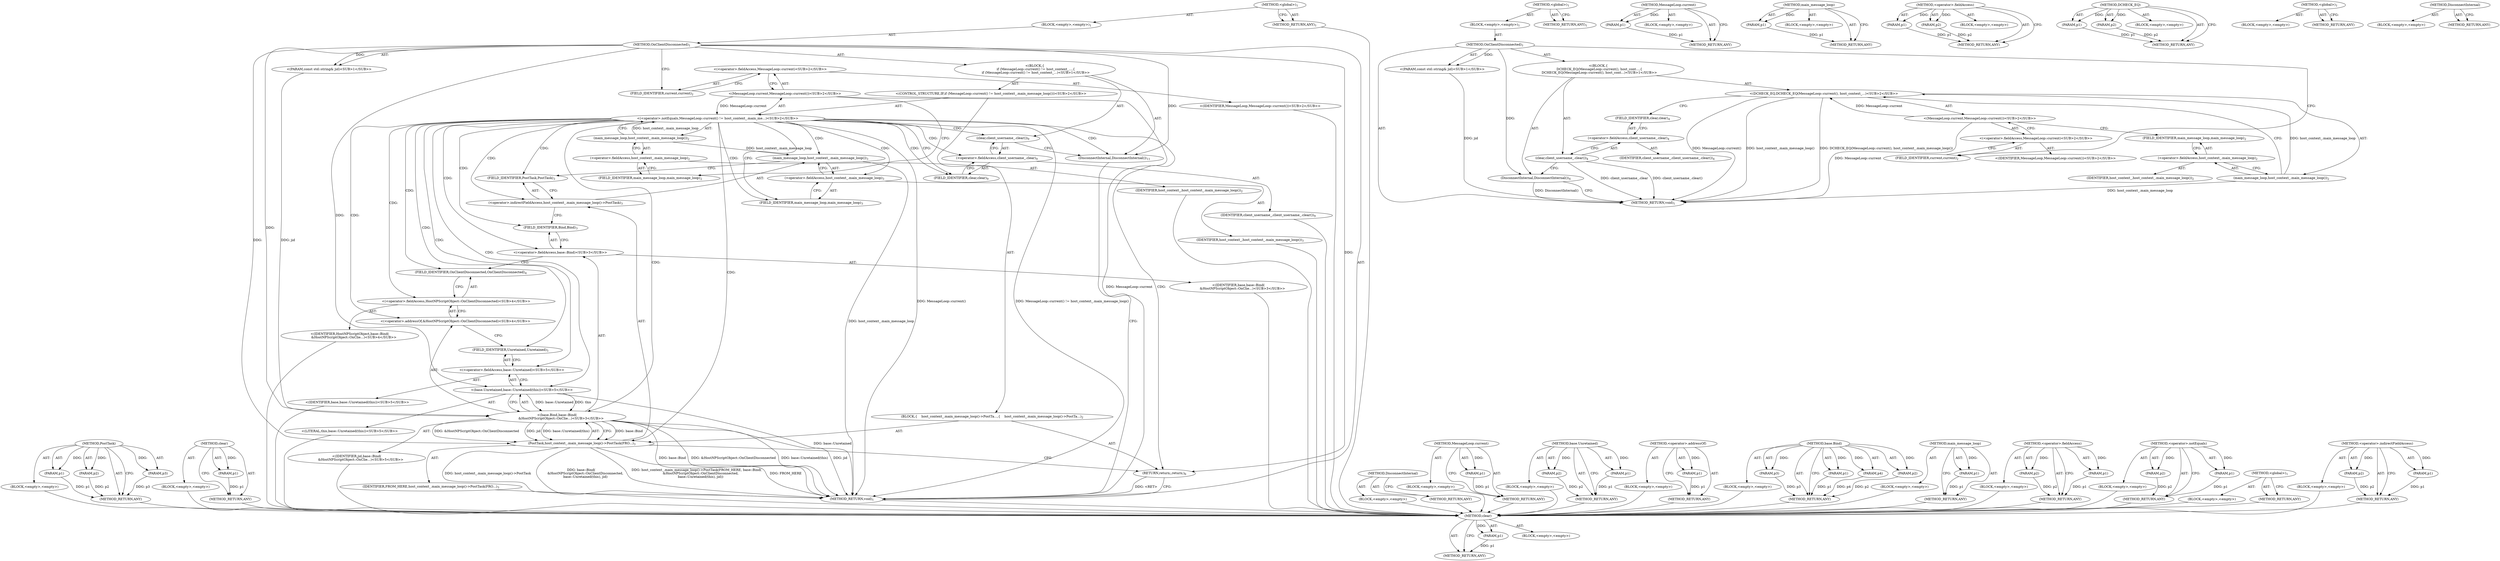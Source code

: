 digraph "&lt;operator&gt;.indirectFieldAccess" {
vulnerable_62 [label=<(METHOD,clear)>];
vulnerable_63 [label=<(PARAM,p1)>];
vulnerable_64 [label=<(BLOCK,&lt;empty&gt;,&lt;empty&gt;)>];
vulnerable_65 [label=<(METHOD_RETURN,ANY)>];
vulnerable_6 [label=<(METHOD,&lt;global&gt;)<SUB>1</SUB>>];
vulnerable_7 [label=<(BLOCK,&lt;empty&gt;,&lt;empty&gt;)<SUB>1</SUB>>];
vulnerable_8 [label=<(METHOD,OnClientDisconnected)<SUB>1</SUB>>];
vulnerable_9 [label="<(PARAM,const std::string&amp; jid)<SUB>1</SUB>>"];
vulnerable_10 [label="<(BLOCK,{
  DCHECK_EQ(MessageLoop::current(), host_cont...,{
  DCHECK_EQ(MessageLoop::current(), host_cont...)<SUB>1</SUB>>"];
vulnerable_11 [label="<(DCHECK_EQ,DCHECK_EQ(MessageLoop::current(), host_context_...)<SUB>2</SUB>>"];
vulnerable_12 [label="<(MessageLoop.current,MessageLoop::current())<SUB>2</SUB>>"];
vulnerable_13 [label="<(&lt;operator&gt;.fieldAccess,MessageLoop::current)<SUB>2</SUB>>"];
vulnerable_14 [label="<(IDENTIFIER,MessageLoop,MessageLoop::current())<SUB>2</SUB>>"];
vulnerable_15 [label=<(FIELD_IDENTIFIER,current,current)<SUB>2</SUB>>];
vulnerable_16 [label=<(main_message_loop,host_context_.main_message_loop())<SUB>2</SUB>>];
vulnerable_17 [label=<(&lt;operator&gt;.fieldAccess,host_context_.main_message_loop)<SUB>2</SUB>>];
vulnerable_18 [label=<(IDENTIFIER,host_context_,host_context_.main_message_loop())<SUB>2</SUB>>];
vulnerable_19 [label=<(FIELD_IDENTIFIER,main_message_loop,main_message_loop)<SUB>2</SUB>>];
vulnerable_20 [label=<(clear,client_username_.clear())<SUB>4</SUB>>];
vulnerable_21 [label=<(&lt;operator&gt;.fieldAccess,client_username_.clear)<SUB>4</SUB>>];
vulnerable_22 [label=<(IDENTIFIER,client_username_,client_username_.clear())<SUB>4</SUB>>];
vulnerable_23 [label=<(FIELD_IDENTIFIER,clear,clear)<SUB>4</SUB>>];
vulnerable_24 [label=<(DisconnectInternal,DisconnectInternal())<SUB>6</SUB>>];
vulnerable_25 [label=<(METHOD_RETURN,void)<SUB>1</SUB>>];
vulnerable_27 [label=<(METHOD_RETURN,ANY)<SUB>1</SUB>>];
vulnerable_49 [label=<(METHOD,MessageLoop.current)>];
vulnerable_50 [label=<(PARAM,p1)>];
vulnerable_51 [label=<(BLOCK,&lt;empty&gt;,&lt;empty&gt;)>];
vulnerable_52 [label=<(METHOD_RETURN,ANY)>];
vulnerable_58 [label=<(METHOD,main_message_loop)>];
vulnerable_59 [label=<(PARAM,p1)>];
vulnerable_60 [label=<(BLOCK,&lt;empty&gt;,&lt;empty&gt;)>];
vulnerable_61 [label=<(METHOD_RETURN,ANY)>];
vulnerable_53 [label=<(METHOD,&lt;operator&gt;.fieldAccess)>];
vulnerable_54 [label=<(PARAM,p1)>];
vulnerable_55 [label=<(PARAM,p2)>];
vulnerable_56 [label=<(BLOCK,&lt;empty&gt;,&lt;empty&gt;)>];
vulnerable_57 [label=<(METHOD_RETURN,ANY)>];
vulnerable_44 [label=<(METHOD,DCHECK_EQ)>];
vulnerable_45 [label=<(PARAM,p1)>];
vulnerable_46 [label=<(PARAM,p2)>];
vulnerable_47 [label=<(BLOCK,&lt;empty&gt;,&lt;empty&gt;)>];
vulnerable_48 [label=<(METHOD_RETURN,ANY)>];
vulnerable_38 [label=<(METHOD,&lt;global&gt;)<SUB>1</SUB>>];
vulnerable_39 [label=<(BLOCK,&lt;empty&gt;,&lt;empty&gt;)>];
vulnerable_40 [label=<(METHOD_RETURN,ANY)>];
vulnerable_66 [label=<(METHOD,DisconnectInternal)>];
vulnerable_67 [label=<(BLOCK,&lt;empty&gt;,&lt;empty&gt;)>];
vulnerable_68 [label=<(METHOD_RETURN,ANY)>];
fixed_87 [label=<(METHOD,PostTask)>];
fixed_88 [label=<(PARAM,p1)>];
fixed_89 [label=<(PARAM,p2)>];
fixed_90 [label=<(PARAM,p3)>];
fixed_91 [label=<(BLOCK,&lt;empty&gt;,&lt;empty&gt;)>];
fixed_92 [label=<(METHOD_RETURN,ANY)>];
fixed_114 [label=<(METHOD,clear)>];
fixed_115 [label=<(PARAM,p1)>];
fixed_116 [label=<(BLOCK,&lt;empty&gt;,&lt;empty&gt;)>];
fixed_117 [label=<(METHOD_RETURN,ANY)>];
fixed_6 [label=<(METHOD,&lt;global&gt;)<SUB>1</SUB>>];
fixed_7 [label=<(BLOCK,&lt;empty&gt;,&lt;empty&gt;)<SUB>1</SUB>>];
fixed_8 [label=<(METHOD,OnClientDisconnected)<SUB>1</SUB>>];
fixed_9 [label="<(PARAM,const std::string&amp; jid)<SUB>1</SUB>>"];
fixed_10 [label="<(BLOCK,{
  if (MessageLoop::current() != host_context_...,{
  if (MessageLoop::current() != host_context_...)<SUB>1</SUB>>"];
fixed_11 [label="<(CONTROL_STRUCTURE,IF,if (MessageLoop::current() != host_context_.main_message_loop()))<SUB>2</SUB>>"];
fixed_12 [label="<(&lt;operator&gt;.notEquals,MessageLoop::current() != host_context_.main_me...)<SUB>2</SUB>>"];
fixed_13 [label="<(MessageLoop.current,MessageLoop::current())<SUB>2</SUB>>"];
fixed_14 [label="<(&lt;operator&gt;.fieldAccess,MessageLoop::current)<SUB>2</SUB>>"];
fixed_15 [label="<(IDENTIFIER,MessageLoop,MessageLoop::current())<SUB>2</SUB>>"];
fixed_16 [label=<(FIELD_IDENTIFIER,current,current)<SUB>2</SUB>>];
fixed_17 [label=<(main_message_loop,host_context_.main_message_loop())<SUB>2</SUB>>];
fixed_18 [label=<(&lt;operator&gt;.fieldAccess,host_context_.main_message_loop)<SUB>2</SUB>>];
fixed_19 [label=<(IDENTIFIER,host_context_,host_context_.main_message_loop())<SUB>2</SUB>>];
fixed_20 [label=<(FIELD_IDENTIFIER,main_message_loop,main_message_loop)<SUB>2</SUB>>];
fixed_21 [label=<(BLOCK,{
    host_context_.main_message_loop()-&gt;PostTa...,{
    host_context_.main_message_loop()-&gt;PostTa...)<SUB>2</SUB>>];
fixed_22 [label=<(PostTask,host_context_.main_message_loop()-&gt;PostTask(FRO...)<SUB>3</SUB>>];
fixed_23 [label=<(&lt;operator&gt;.indirectFieldAccess,host_context_.main_message_loop()-&gt;PostTask)<SUB>3</SUB>>];
fixed_24 [label=<(main_message_loop,host_context_.main_message_loop())<SUB>3</SUB>>];
fixed_25 [label=<(&lt;operator&gt;.fieldAccess,host_context_.main_message_loop)<SUB>3</SUB>>];
fixed_26 [label=<(IDENTIFIER,host_context_,host_context_.main_message_loop())<SUB>3</SUB>>];
fixed_27 [label=<(FIELD_IDENTIFIER,main_message_loop,main_message_loop)<SUB>3</SUB>>];
fixed_28 [label=<(FIELD_IDENTIFIER,PostTask,PostTask)<SUB>3</SUB>>];
fixed_29 [label=<(IDENTIFIER,FROM_HERE,host_context_.main_message_loop()-&gt;PostTask(FRO...)<SUB>3</SUB>>];
fixed_30 [label="<(base.Bind,base::Bind(
        &amp;HostNPScriptObject::OnClie...)<SUB>3</SUB>>"];
fixed_31 [label="<(&lt;operator&gt;.fieldAccess,base::Bind)<SUB>3</SUB>>"];
fixed_32 [label="<(IDENTIFIER,base,base::Bind(
        &amp;HostNPScriptObject::OnClie...)<SUB>3</SUB>>"];
fixed_33 [label=<(FIELD_IDENTIFIER,Bind,Bind)<SUB>3</SUB>>];
fixed_34 [label="<(&lt;operator&gt;.addressOf,&amp;HostNPScriptObject::OnClientDisconnected)<SUB>4</SUB>>"];
fixed_35 [label="<(&lt;operator&gt;.fieldAccess,HostNPScriptObject::OnClientDisconnected)<SUB>4</SUB>>"];
fixed_36 [label="<(IDENTIFIER,HostNPScriptObject,base::Bind(
        &amp;HostNPScriptObject::OnClie...)<SUB>4</SUB>>"];
fixed_37 [label=<(FIELD_IDENTIFIER,OnClientDisconnected,OnClientDisconnected)<SUB>4</SUB>>];
fixed_38 [label="<(base.Unretained,base::Unretained(this))<SUB>5</SUB>>"];
fixed_39 [label="<(&lt;operator&gt;.fieldAccess,base::Unretained)<SUB>5</SUB>>"];
fixed_40 [label="<(IDENTIFIER,base,base::Unretained(this))<SUB>5</SUB>>"];
fixed_41 [label=<(FIELD_IDENTIFIER,Unretained,Unretained)<SUB>5</SUB>>];
fixed_42 [label="<(LITERAL,this,base::Unretained(this))<SUB>5</SUB>>"];
fixed_43 [label="<(IDENTIFIER,jid,base::Bind(
        &amp;HostNPScriptObject::OnClie...)<SUB>5</SUB>>"];
fixed_44 [label=<(RETURN,return;,return;)<SUB>6</SUB>>];
fixed_45 [label=<(clear,client_username_.clear())<SUB>9</SUB>>];
fixed_46 [label=<(&lt;operator&gt;.fieldAccess,client_username_.clear)<SUB>9</SUB>>];
fixed_47 [label=<(IDENTIFIER,client_username_,client_username_.clear())<SUB>9</SUB>>];
fixed_48 [label=<(FIELD_IDENTIFIER,clear,clear)<SUB>9</SUB>>];
fixed_49 [label=<(DisconnectInternal,DisconnectInternal())<SUB>11</SUB>>];
fixed_50 [label=<(METHOD_RETURN,void)<SUB>1</SUB>>];
fixed_52 [label=<(METHOD_RETURN,ANY)<SUB>1</SUB>>];
fixed_118 [label=<(METHOD,DisconnectInternal)>];
fixed_119 [label=<(BLOCK,&lt;empty&gt;,&lt;empty&gt;)>];
fixed_120 [label=<(METHOD_RETURN,ANY)>];
fixed_74 [label=<(METHOD,MessageLoop.current)>];
fixed_75 [label=<(PARAM,p1)>];
fixed_76 [label=<(BLOCK,&lt;empty&gt;,&lt;empty&gt;)>];
fixed_77 [label=<(METHOD_RETURN,ANY)>];
fixed_109 [label=<(METHOD,base.Unretained)>];
fixed_110 [label=<(PARAM,p1)>];
fixed_111 [label=<(PARAM,p2)>];
fixed_112 [label=<(BLOCK,&lt;empty&gt;,&lt;empty&gt;)>];
fixed_113 [label=<(METHOD_RETURN,ANY)>];
fixed_105 [label=<(METHOD,&lt;operator&gt;.addressOf)>];
fixed_106 [label=<(PARAM,p1)>];
fixed_107 [label=<(BLOCK,&lt;empty&gt;,&lt;empty&gt;)>];
fixed_108 [label=<(METHOD_RETURN,ANY)>];
fixed_98 [label=<(METHOD,base.Bind)>];
fixed_99 [label=<(PARAM,p1)>];
fixed_100 [label=<(PARAM,p2)>];
fixed_101 [label=<(PARAM,p3)>];
fixed_102 [label=<(PARAM,p4)>];
fixed_103 [label=<(BLOCK,&lt;empty&gt;,&lt;empty&gt;)>];
fixed_104 [label=<(METHOD_RETURN,ANY)>];
fixed_83 [label=<(METHOD,main_message_loop)>];
fixed_84 [label=<(PARAM,p1)>];
fixed_85 [label=<(BLOCK,&lt;empty&gt;,&lt;empty&gt;)>];
fixed_86 [label=<(METHOD_RETURN,ANY)>];
fixed_78 [label=<(METHOD,&lt;operator&gt;.fieldAccess)>];
fixed_79 [label=<(PARAM,p1)>];
fixed_80 [label=<(PARAM,p2)>];
fixed_81 [label=<(BLOCK,&lt;empty&gt;,&lt;empty&gt;)>];
fixed_82 [label=<(METHOD_RETURN,ANY)>];
fixed_69 [label=<(METHOD,&lt;operator&gt;.notEquals)>];
fixed_70 [label=<(PARAM,p1)>];
fixed_71 [label=<(PARAM,p2)>];
fixed_72 [label=<(BLOCK,&lt;empty&gt;,&lt;empty&gt;)>];
fixed_73 [label=<(METHOD_RETURN,ANY)>];
fixed_63 [label=<(METHOD,&lt;global&gt;)<SUB>1</SUB>>];
fixed_64 [label=<(BLOCK,&lt;empty&gt;,&lt;empty&gt;)>];
fixed_65 [label=<(METHOD_RETURN,ANY)>];
fixed_93 [label=<(METHOD,&lt;operator&gt;.indirectFieldAccess)>];
fixed_94 [label=<(PARAM,p1)>];
fixed_95 [label=<(PARAM,p2)>];
fixed_96 [label=<(BLOCK,&lt;empty&gt;,&lt;empty&gt;)>];
fixed_97 [label=<(METHOD_RETURN,ANY)>];
vulnerable_62 -> vulnerable_63  [key=0, label="AST: "];
vulnerable_62 -> vulnerable_63  [key=1, label="DDG: "];
vulnerable_62 -> vulnerable_64  [key=0, label="AST: "];
vulnerable_62 -> vulnerable_65  [key=0, label="AST: "];
vulnerable_62 -> vulnerable_65  [key=1, label="CFG: "];
vulnerable_63 -> vulnerable_65  [key=0, label="DDG: p1"];
vulnerable_6 -> vulnerable_7  [key=0, label="AST: "];
vulnerable_6 -> vulnerable_27  [key=0, label="AST: "];
vulnerable_6 -> vulnerable_27  [key=1, label="CFG: "];
vulnerable_7 -> vulnerable_8  [key=0, label="AST: "];
vulnerable_8 -> vulnerable_9  [key=0, label="AST: "];
vulnerable_8 -> vulnerable_9  [key=1, label="DDG: "];
vulnerable_8 -> vulnerable_10  [key=0, label="AST: "];
vulnerable_8 -> vulnerable_25  [key=0, label="AST: "];
vulnerable_8 -> vulnerable_15  [key=0, label="CFG: "];
vulnerable_8 -> vulnerable_24  [key=0, label="DDG: "];
vulnerable_9 -> vulnerable_25  [key=0, label="DDG: jid"];
vulnerable_10 -> vulnerable_11  [key=0, label="AST: "];
vulnerable_10 -> vulnerable_20  [key=0, label="AST: "];
vulnerable_10 -> vulnerable_24  [key=0, label="AST: "];
vulnerable_11 -> vulnerable_12  [key=0, label="AST: "];
vulnerable_11 -> vulnerable_16  [key=0, label="AST: "];
vulnerable_11 -> vulnerable_23  [key=0, label="CFG: "];
vulnerable_11 -> vulnerable_25  [key=0, label="DDG: MessageLoop::current()"];
vulnerable_11 -> vulnerable_25  [key=1, label="DDG: host_context_.main_message_loop()"];
vulnerable_11 -> vulnerable_25  [key=2, label="DDG: DCHECK_EQ(MessageLoop::current(), host_context_.main_message_loop())"];
vulnerable_12 -> vulnerable_13  [key=0, label="AST: "];
vulnerable_12 -> vulnerable_19  [key=0, label="CFG: "];
vulnerable_12 -> vulnerable_25  [key=0, label="DDG: MessageLoop::current"];
vulnerable_12 -> vulnerable_11  [key=0, label="DDG: MessageLoop::current"];
vulnerable_13 -> vulnerable_14  [key=0, label="AST: "];
vulnerable_13 -> vulnerable_15  [key=0, label="AST: "];
vulnerable_13 -> vulnerable_12  [key=0, label="CFG: "];
vulnerable_15 -> vulnerable_13  [key=0, label="CFG: "];
vulnerable_16 -> vulnerable_17  [key=0, label="AST: "];
vulnerable_16 -> vulnerable_11  [key=0, label="CFG: "];
vulnerable_16 -> vulnerable_11  [key=1, label="DDG: host_context_.main_message_loop"];
vulnerable_16 -> vulnerable_25  [key=0, label="DDG: host_context_.main_message_loop"];
vulnerable_17 -> vulnerable_18  [key=0, label="AST: "];
vulnerable_17 -> vulnerable_19  [key=0, label="AST: "];
vulnerable_17 -> vulnerable_16  [key=0, label="CFG: "];
vulnerable_19 -> vulnerable_17  [key=0, label="CFG: "];
vulnerable_20 -> vulnerable_21  [key=0, label="AST: "];
vulnerable_20 -> vulnerable_24  [key=0, label="CFG: "];
vulnerable_20 -> vulnerable_25  [key=0, label="DDG: client_username_.clear"];
vulnerable_20 -> vulnerable_25  [key=1, label="DDG: client_username_.clear()"];
vulnerable_21 -> vulnerable_22  [key=0, label="AST: "];
vulnerable_21 -> vulnerable_23  [key=0, label="AST: "];
vulnerable_21 -> vulnerable_20  [key=0, label="CFG: "];
vulnerable_23 -> vulnerable_21  [key=0, label="CFG: "];
vulnerable_24 -> vulnerable_25  [key=0, label="CFG: "];
vulnerable_24 -> vulnerable_25  [key=1, label="DDG: DisconnectInternal()"];
vulnerable_49 -> vulnerable_50  [key=0, label="AST: "];
vulnerable_49 -> vulnerable_50  [key=1, label="DDG: "];
vulnerable_49 -> vulnerable_51  [key=0, label="AST: "];
vulnerable_49 -> vulnerable_52  [key=0, label="AST: "];
vulnerable_49 -> vulnerable_52  [key=1, label="CFG: "];
vulnerable_50 -> vulnerable_52  [key=0, label="DDG: p1"];
vulnerable_58 -> vulnerable_59  [key=0, label="AST: "];
vulnerable_58 -> vulnerable_59  [key=1, label="DDG: "];
vulnerable_58 -> vulnerable_60  [key=0, label="AST: "];
vulnerable_58 -> vulnerable_61  [key=0, label="AST: "];
vulnerable_58 -> vulnerable_61  [key=1, label="CFG: "];
vulnerable_59 -> vulnerable_61  [key=0, label="DDG: p1"];
vulnerable_53 -> vulnerable_54  [key=0, label="AST: "];
vulnerable_53 -> vulnerable_54  [key=1, label="DDG: "];
vulnerable_53 -> vulnerable_56  [key=0, label="AST: "];
vulnerable_53 -> vulnerable_55  [key=0, label="AST: "];
vulnerable_53 -> vulnerable_55  [key=1, label="DDG: "];
vulnerable_53 -> vulnerable_57  [key=0, label="AST: "];
vulnerable_53 -> vulnerable_57  [key=1, label="CFG: "];
vulnerable_54 -> vulnerable_57  [key=0, label="DDG: p1"];
vulnerable_55 -> vulnerable_57  [key=0, label="DDG: p2"];
vulnerable_44 -> vulnerable_45  [key=0, label="AST: "];
vulnerable_44 -> vulnerable_45  [key=1, label="DDG: "];
vulnerable_44 -> vulnerable_47  [key=0, label="AST: "];
vulnerable_44 -> vulnerable_46  [key=0, label="AST: "];
vulnerable_44 -> vulnerable_46  [key=1, label="DDG: "];
vulnerable_44 -> vulnerable_48  [key=0, label="AST: "];
vulnerable_44 -> vulnerable_48  [key=1, label="CFG: "];
vulnerable_45 -> vulnerable_48  [key=0, label="DDG: p1"];
vulnerable_46 -> vulnerable_48  [key=0, label="DDG: p2"];
vulnerable_38 -> vulnerable_39  [key=0, label="AST: "];
vulnerable_38 -> vulnerable_40  [key=0, label="AST: "];
vulnerable_38 -> vulnerable_40  [key=1, label="CFG: "];
vulnerable_66 -> vulnerable_67  [key=0, label="AST: "];
vulnerable_66 -> vulnerable_68  [key=0, label="AST: "];
vulnerable_66 -> vulnerable_68  [key=1, label="CFG: "];
fixed_87 -> fixed_88  [key=0, label="AST: "];
fixed_87 -> fixed_88  [key=1, label="DDG: "];
fixed_87 -> fixed_91  [key=0, label="AST: "];
fixed_87 -> fixed_89  [key=0, label="AST: "];
fixed_87 -> fixed_89  [key=1, label="DDG: "];
fixed_87 -> fixed_92  [key=0, label="AST: "];
fixed_87 -> fixed_92  [key=1, label="CFG: "];
fixed_87 -> fixed_90  [key=0, label="AST: "];
fixed_87 -> fixed_90  [key=1, label="DDG: "];
fixed_88 -> fixed_92  [key=0, label="DDG: p1"];
fixed_89 -> fixed_92  [key=0, label="DDG: p2"];
fixed_90 -> fixed_92  [key=0, label="DDG: p3"];
fixed_91 -> vulnerable_62  [key=0];
fixed_92 -> vulnerable_62  [key=0];
fixed_114 -> fixed_115  [key=0, label="AST: "];
fixed_114 -> fixed_115  [key=1, label="DDG: "];
fixed_114 -> fixed_116  [key=0, label="AST: "];
fixed_114 -> fixed_117  [key=0, label="AST: "];
fixed_114 -> fixed_117  [key=1, label="CFG: "];
fixed_115 -> fixed_117  [key=0, label="DDG: p1"];
fixed_116 -> vulnerable_62  [key=0];
fixed_117 -> vulnerable_62  [key=0];
fixed_6 -> fixed_7  [key=0, label="AST: "];
fixed_6 -> fixed_52  [key=0, label="AST: "];
fixed_6 -> fixed_52  [key=1, label="CFG: "];
fixed_7 -> fixed_8  [key=0, label="AST: "];
fixed_8 -> fixed_9  [key=0, label="AST: "];
fixed_8 -> fixed_9  [key=1, label="DDG: "];
fixed_8 -> fixed_10  [key=0, label="AST: "];
fixed_8 -> fixed_50  [key=0, label="AST: "];
fixed_8 -> fixed_16  [key=0, label="CFG: "];
fixed_8 -> fixed_49  [key=0, label="DDG: "];
fixed_8 -> fixed_44  [key=0, label="DDG: "];
fixed_8 -> fixed_22  [key=0, label="DDG: "];
fixed_8 -> fixed_30  [key=0, label="DDG: "];
fixed_8 -> fixed_38  [key=0, label="DDG: "];
fixed_9 -> fixed_30  [key=0, label="DDG: jid"];
fixed_10 -> fixed_11  [key=0, label="AST: "];
fixed_10 -> fixed_45  [key=0, label="AST: "];
fixed_10 -> fixed_49  [key=0, label="AST: "];
fixed_11 -> fixed_12  [key=0, label="AST: "];
fixed_11 -> fixed_21  [key=0, label="AST: "];
fixed_12 -> fixed_13  [key=0, label="AST: "];
fixed_12 -> fixed_17  [key=0, label="AST: "];
fixed_12 -> fixed_27  [key=0, label="CFG: "];
fixed_12 -> fixed_27  [key=1, label="CDG: "];
fixed_12 -> fixed_48  [key=0, label="CFG: "];
fixed_12 -> fixed_48  [key=1, label="CDG: "];
fixed_12 -> fixed_50  [key=0, label="DDG: MessageLoop::current()"];
fixed_12 -> fixed_50  [key=1, label="DDG: MessageLoop::current() != host_context_.main_message_loop()"];
fixed_12 -> fixed_24  [key=0, label="CDG: "];
fixed_12 -> fixed_30  [key=0, label="CDG: "];
fixed_12 -> fixed_34  [key=0, label="CDG: "];
fixed_12 -> fixed_49  [key=0, label="CDG: "];
fixed_12 -> fixed_33  [key=0, label="CDG: "];
fixed_12 -> fixed_23  [key=0, label="CDG: "];
fixed_12 -> fixed_28  [key=0, label="CDG: "];
fixed_12 -> fixed_37  [key=0, label="CDG: "];
fixed_12 -> fixed_46  [key=0, label="CDG: "];
fixed_12 -> fixed_38  [key=0, label="CDG: "];
fixed_12 -> fixed_25  [key=0, label="CDG: "];
fixed_12 -> fixed_22  [key=0, label="CDG: "];
fixed_12 -> fixed_41  [key=0, label="CDG: "];
fixed_12 -> fixed_45  [key=0, label="CDG: "];
fixed_12 -> fixed_44  [key=0, label="CDG: "];
fixed_12 -> fixed_35  [key=0, label="CDG: "];
fixed_12 -> fixed_39  [key=0, label="CDG: "];
fixed_12 -> fixed_31  [key=0, label="CDG: "];
fixed_13 -> fixed_14  [key=0, label="AST: "];
fixed_13 -> fixed_20  [key=0, label="CFG: "];
fixed_13 -> fixed_50  [key=0, label="DDG: MessageLoop::current"];
fixed_13 -> fixed_12  [key=0, label="DDG: MessageLoop::current"];
fixed_14 -> fixed_15  [key=0, label="AST: "];
fixed_14 -> fixed_16  [key=0, label="AST: "];
fixed_14 -> fixed_13  [key=0, label="CFG: "];
fixed_15 -> vulnerable_62  [key=0];
fixed_16 -> fixed_14  [key=0, label="CFG: "];
fixed_17 -> fixed_18  [key=0, label="AST: "];
fixed_17 -> fixed_12  [key=0, label="CFG: "];
fixed_17 -> fixed_12  [key=1, label="DDG: host_context_.main_message_loop"];
fixed_17 -> fixed_24  [key=0, label="DDG: host_context_.main_message_loop"];
fixed_18 -> fixed_19  [key=0, label="AST: "];
fixed_18 -> fixed_20  [key=0, label="AST: "];
fixed_18 -> fixed_17  [key=0, label="CFG: "];
fixed_19 -> vulnerable_62  [key=0];
fixed_20 -> fixed_18  [key=0, label="CFG: "];
fixed_21 -> fixed_22  [key=0, label="AST: "];
fixed_21 -> fixed_44  [key=0, label="AST: "];
fixed_22 -> fixed_23  [key=0, label="AST: "];
fixed_22 -> fixed_29  [key=0, label="AST: "];
fixed_22 -> fixed_30  [key=0, label="AST: "];
fixed_22 -> fixed_44  [key=0, label="CFG: "];
fixed_22 -> fixed_50  [key=0, label="DDG: host_context_.main_message_loop()-&gt;PostTask"];
fixed_22 -> fixed_50  [key=1, label="DDG: base::Bind(
        &amp;HostNPScriptObject::OnClientDisconnected,
        base::Unretained(this), jid)"];
fixed_22 -> fixed_50  [key=2, label="DDG: host_context_.main_message_loop()-&gt;PostTask(FROM_HERE, base::Bind(
        &amp;HostNPScriptObject::OnClientDisconnected,
        base::Unretained(this), jid))"];
fixed_22 -> fixed_50  [key=3, label="DDG: FROM_HERE"];
fixed_23 -> fixed_24  [key=0, label="AST: "];
fixed_23 -> fixed_28  [key=0, label="AST: "];
fixed_23 -> fixed_33  [key=0, label="CFG: "];
fixed_24 -> fixed_25  [key=0, label="AST: "];
fixed_24 -> fixed_28  [key=0, label="CFG: "];
fixed_24 -> fixed_50  [key=0, label="DDG: host_context_.main_message_loop"];
fixed_25 -> fixed_26  [key=0, label="AST: "];
fixed_25 -> fixed_27  [key=0, label="AST: "];
fixed_25 -> fixed_24  [key=0, label="CFG: "];
fixed_26 -> vulnerable_62  [key=0];
fixed_27 -> fixed_25  [key=0, label="CFG: "];
fixed_28 -> fixed_23  [key=0, label="CFG: "];
fixed_29 -> vulnerable_62  [key=0];
fixed_30 -> fixed_31  [key=0, label="AST: "];
fixed_30 -> fixed_34  [key=0, label="AST: "];
fixed_30 -> fixed_38  [key=0, label="AST: "];
fixed_30 -> fixed_43  [key=0, label="AST: "];
fixed_30 -> fixed_22  [key=0, label="CFG: "];
fixed_30 -> fixed_22  [key=1, label="DDG: base::Bind"];
fixed_30 -> fixed_22  [key=2, label="DDG: &amp;HostNPScriptObject::OnClientDisconnected"];
fixed_30 -> fixed_22  [key=3, label="DDG: base::Unretained(this)"];
fixed_30 -> fixed_22  [key=4, label="DDG: jid"];
fixed_30 -> fixed_50  [key=0, label="DDG: base::Bind"];
fixed_30 -> fixed_50  [key=1, label="DDG: &amp;HostNPScriptObject::OnClientDisconnected"];
fixed_30 -> fixed_50  [key=2, label="DDG: base::Unretained(this)"];
fixed_30 -> fixed_50  [key=3, label="DDG: jid"];
fixed_31 -> fixed_32  [key=0, label="AST: "];
fixed_31 -> fixed_33  [key=0, label="AST: "];
fixed_31 -> fixed_37  [key=0, label="CFG: "];
fixed_32 -> vulnerable_62  [key=0];
fixed_33 -> fixed_31  [key=0, label="CFG: "];
fixed_34 -> fixed_35  [key=0, label="AST: "];
fixed_34 -> fixed_41  [key=0, label="CFG: "];
fixed_35 -> fixed_36  [key=0, label="AST: "];
fixed_35 -> fixed_37  [key=0, label="AST: "];
fixed_35 -> fixed_34  [key=0, label="CFG: "];
fixed_36 -> vulnerable_62  [key=0];
fixed_37 -> fixed_35  [key=0, label="CFG: "];
fixed_38 -> fixed_39  [key=0, label="AST: "];
fixed_38 -> fixed_42  [key=0, label="AST: "];
fixed_38 -> fixed_30  [key=0, label="CFG: "];
fixed_38 -> fixed_30  [key=1, label="DDG: base::Unretained"];
fixed_38 -> fixed_30  [key=2, label="DDG: this"];
fixed_38 -> fixed_50  [key=0, label="DDG: base::Unretained"];
fixed_39 -> fixed_40  [key=0, label="AST: "];
fixed_39 -> fixed_41  [key=0, label="AST: "];
fixed_39 -> fixed_38  [key=0, label="CFG: "];
fixed_40 -> vulnerable_62  [key=0];
fixed_41 -> fixed_39  [key=0, label="CFG: "];
fixed_42 -> vulnerable_62  [key=0];
fixed_43 -> vulnerable_62  [key=0];
fixed_44 -> fixed_50  [key=0, label="CFG: "];
fixed_44 -> fixed_50  [key=1, label="DDG: &lt;RET&gt;"];
fixed_45 -> fixed_46  [key=0, label="AST: "];
fixed_45 -> fixed_49  [key=0, label="CFG: "];
fixed_46 -> fixed_47  [key=0, label="AST: "];
fixed_46 -> fixed_48  [key=0, label="AST: "];
fixed_46 -> fixed_45  [key=0, label="CFG: "];
fixed_47 -> vulnerable_62  [key=0];
fixed_48 -> fixed_46  [key=0, label="CFG: "];
fixed_49 -> fixed_50  [key=0, label="CFG: "];
fixed_50 -> vulnerable_62  [key=0];
fixed_52 -> vulnerable_62  [key=0];
fixed_118 -> fixed_119  [key=0, label="AST: "];
fixed_118 -> fixed_120  [key=0, label="AST: "];
fixed_118 -> fixed_120  [key=1, label="CFG: "];
fixed_119 -> vulnerable_62  [key=0];
fixed_120 -> vulnerable_62  [key=0];
fixed_74 -> fixed_75  [key=0, label="AST: "];
fixed_74 -> fixed_75  [key=1, label="DDG: "];
fixed_74 -> fixed_76  [key=0, label="AST: "];
fixed_74 -> fixed_77  [key=0, label="AST: "];
fixed_74 -> fixed_77  [key=1, label="CFG: "];
fixed_75 -> fixed_77  [key=0, label="DDG: p1"];
fixed_76 -> vulnerable_62  [key=0];
fixed_77 -> vulnerable_62  [key=0];
fixed_109 -> fixed_110  [key=0, label="AST: "];
fixed_109 -> fixed_110  [key=1, label="DDG: "];
fixed_109 -> fixed_112  [key=0, label="AST: "];
fixed_109 -> fixed_111  [key=0, label="AST: "];
fixed_109 -> fixed_111  [key=1, label="DDG: "];
fixed_109 -> fixed_113  [key=0, label="AST: "];
fixed_109 -> fixed_113  [key=1, label="CFG: "];
fixed_110 -> fixed_113  [key=0, label="DDG: p1"];
fixed_111 -> fixed_113  [key=0, label="DDG: p2"];
fixed_112 -> vulnerable_62  [key=0];
fixed_113 -> vulnerable_62  [key=0];
fixed_105 -> fixed_106  [key=0, label="AST: "];
fixed_105 -> fixed_106  [key=1, label="DDG: "];
fixed_105 -> fixed_107  [key=0, label="AST: "];
fixed_105 -> fixed_108  [key=0, label="AST: "];
fixed_105 -> fixed_108  [key=1, label="CFG: "];
fixed_106 -> fixed_108  [key=0, label="DDG: p1"];
fixed_107 -> vulnerable_62  [key=0];
fixed_108 -> vulnerable_62  [key=0];
fixed_98 -> fixed_99  [key=0, label="AST: "];
fixed_98 -> fixed_99  [key=1, label="DDG: "];
fixed_98 -> fixed_103  [key=0, label="AST: "];
fixed_98 -> fixed_100  [key=0, label="AST: "];
fixed_98 -> fixed_100  [key=1, label="DDG: "];
fixed_98 -> fixed_104  [key=0, label="AST: "];
fixed_98 -> fixed_104  [key=1, label="CFG: "];
fixed_98 -> fixed_101  [key=0, label="AST: "];
fixed_98 -> fixed_101  [key=1, label="DDG: "];
fixed_98 -> fixed_102  [key=0, label="AST: "];
fixed_98 -> fixed_102  [key=1, label="DDG: "];
fixed_99 -> fixed_104  [key=0, label="DDG: p1"];
fixed_100 -> fixed_104  [key=0, label="DDG: p2"];
fixed_101 -> fixed_104  [key=0, label="DDG: p3"];
fixed_102 -> fixed_104  [key=0, label="DDG: p4"];
fixed_103 -> vulnerable_62  [key=0];
fixed_104 -> vulnerable_62  [key=0];
fixed_83 -> fixed_84  [key=0, label="AST: "];
fixed_83 -> fixed_84  [key=1, label="DDG: "];
fixed_83 -> fixed_85  [key=0, label="AST: "];
fixed_83 -> fixed_86  [key=0, label="AST: "];
fixed_83 -> fixed_86  [key=1, label="CFG: "];
fixed_84 -> fixed_86  [key=0, label="DDG: p1"];
fixed_85 -> vulnerable_62  [key=0];
fixed_86 -> vulnerable_62  [key=0];
fixed_78 -> fixed_79  [key=0, label="AST: "];
fixed_78 -> fixed_79  [key=1, label="DDG: "];
fixed_78 -> fixed_81  [key=0, label="AST: "];
fixed_78 -> fixed_80  [key=0, label="AST: "];
fixed_78 -> fixed_80  [key=1, label="DDG: "];
fixed_78 -> fixed_82  [key=0, label="AST: "];
fixed_78 -> fixed_82  [key=1, label="CFG: "];
fixed_79 -> fixed_82  [key=0, label="DDG: p1"];
fixed_80 -> fixed_82  [key=0, label="DDG: p2"];
fixed_81 -> vulnerable_62  [key=0];
fixed_82 -> vulnerable_62  [key=0];
fixed_69 -> fixed_70  [key=0, label="AST: "];
fixed_69 -> fixed_70  [key=1, label="DDG: "];
fixed_69 -> fixed_72  [key=0, label="AST: "];
fixed_69 -> fixed_71  [key=0, label="AST: "];
fixed_69 -> fixed_71  [key=1, label="DDG: "];
fixed_69 -> fixed_73  [key=0, label="AST: "];
fixed_69 -> fixed_73  [key=1, label="CFG: "];
fixed_70 -> fixed_73  [key=0, label="DDG: p1"];
fixed_71 -> fixed_73  [key=0, label="DDG: p2"];
fixed_72 -> vulnerable_62  [key=0];
fixed_73 -> vulnerable_62  [key=0];
fixed_63 -> fixed_64  [key=0, label="AST: "];
fixed_63 -> fixed_65  [key=0, label="AST: "];
fixed_63 -> fixed_65  [key=1, label="CFG: "];
fixed_64 -> vulnerable_62  [key=0];
fixed_65 -> vulnerable_62  [key=0];
fixed_93 -> fixed_94  [key=0, label="AST: "];
fixed_93 -> fixed_94  [key=1, label="DDG: "];
fixed_93 -> fixed_96  [key=0, label="AST: "];
fixed_93 -> fixed_95  [key=0, label="AST: "];
fixed_93 -> fixed_95  [key=1, label="DDG: "];
fixed_93 -> fixed_97  [key=0, label="AST: "];
fixed_93 -> fixed_97  [key=1, label="CFG: "];
fixed_94 -> fixed_97  [key=0, label="DDG: p1"];
fixed_95 -> fixed_97  [key=0, label="DDG: p2"];
fixed_96 -> vulnerable_62  [key=0];
fixed_97 -> vulnerable_62  [key=0];
}
